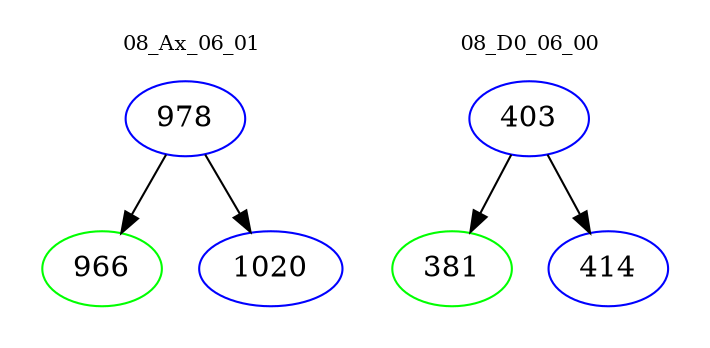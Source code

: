 digraph{
subgraph cluster_0 {
color = white
label = "08_Ax_06_01";
fontsize=10;
T0_978 [label="978", color="blue"]
T0_978 -> T0_966 [color="black"]
T0_966 [label="966", color="green"]
T0_978 -> T0_1020 [color="black"]
T0_1020 [label="1020", color="blue"]
}
subgraph cluster_1 {
color = white
label = "08_D0_06_00";
fontsize=10;
T1_403 [label="403", color="blue"]
T1_403 -> T1_381 [color="black"]
T1_381 [label="381", color="green"]
T1_403 -> T1_414 [color="black"]
T1_414 [label="414", color="blue"]
}
}
